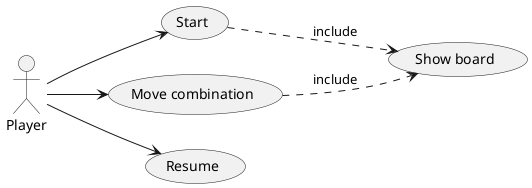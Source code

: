 @startuml klondike_usecases
left to right direction
actor Player
usecase Start
Player --> Start
usecase Board as "Show board"
usecase Move as "Move combination"
Player --> Move
usecase Resume
Player --> Resume
Start .down.> Board: include
Move .down.> Board: include
@enduml

@startuml klondike_states
state INITIAL as "INITIALXXXXXXXXXXX"
state IN_GAME
state OUT_GAME
state EXIT
state if_finished <<choice>>
state if_resumed <<choice>>

[*] --> INITIAL
INITIAL --> IN_GAME: Start
IN_GAME --> if_finished: Move combination
if_finished --> IN_GAME
if_finished --> OUT_GAME: [finished]
OUT_GAME --> if_resumed: Resume
if_resumed --> INITIAL: [continued]
if_resumed --> EXIT
EXIT --> [*]
@enduml

@startuml Move_usecase
state IN_GAME
state requested as " "
state allowed as " "
state error as " "
state ShowBoard as "Show board"
state winner as " "
state looser as " "
state finished as " "
state last as " "
state is_correct <<choice>>
state is_finished <<choice>>
state is_winner <<choice>>

[*] --> IN_GAME
IN_GAME --> requested: Player requests Move a combination
requested --> allowed: System requests a Moved combination
allowed --> is_correct: Player introduces a Moved combination
is_correct --> ShowBoard
is_correct --> error: [incorrect Moved combination]
note on link 
  MovedCombination.colors.length != 4
  MovedCombination.colors at least one repeated
  MovedCombination.colors at least one != Color.values
end note
error --> last: System shows error
ShowBoard --> is_finished
is_finished --> is_winner: [finished]
note on link
  winner || loser
end note
is_winner --> winner: [winner]
note on link
  result.blacks = 4
end note
is_winner --> looser: [loser]
note on link
  result.blacks < 4 && attempts = 10
end note
is_finished --> last
winner --> finished: System shows winner message
looser --> finished: System shows loser message
last --> [*]: System allows to Move a combination
finished --> [*]: System allows to resume a new game
@enduml

@startuml resume_usecase
state OUT_GAME
state INITIAL
state EXIT
state requested as " "
state allowed as " "

[*] --> OUT_GAME
OUT_GAME --> requested: Player requests to resume a new game
requested --> allowed: System requests to continue
allowed --> INITIAL: Player introduces yes
allowed --> EXIT: Player introduces no
INITIAL --> [*]
EXIT --> [*]
@enduml

@startuml start_usecase
state INITIAL
state IN_GAME
state start as " "
state ShowBoard as "Show board"

[*] --> INITIAL
INITIAL --> start: Player requests to start a new game
start --> ShowBoard: System shows title message
ShowBoard --> IN_GAME: System allows Move combination
IN_GAME --> [*]
@enduml

@startuml show_board_usecase
state attempts_shown as " "
state combinations_shown as " "
[*] --> attempts_shown: System shows attempts
attempts_shown --> combinations_shown: System shows secret combination as "****"
combinations_shown --> [*]: System shows Moved combinations with results
@enduml